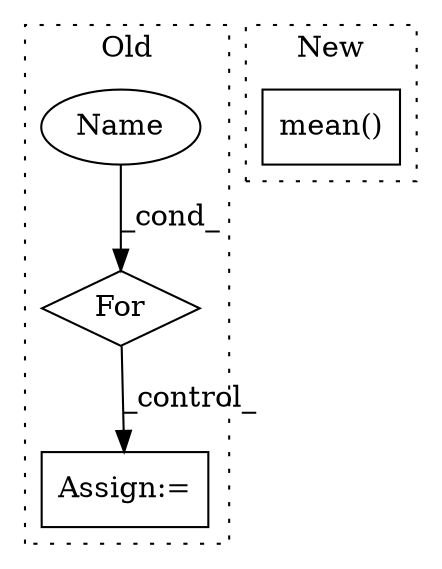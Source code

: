 digraph G {
subgraph cluster0 {
1 [label="For" a="107" s="1943,1962" l="4,96" shape="diamond"];
3 [label="Assign:=" a="68" s="2067" l="3" shape="box"];
4 [label="Name" a="87" s="1947" l="5" shape="ellipse"];
label = "Old";
style="dotted";
}
subgraph cluster1 {
2 [label="mean()" a="75" s="2603" l="13" shape="box"];
label = "New";
style="dotted";
}
1 -> 3 [label="_control_"];
4 -> 1 [label="_cond_"];
}